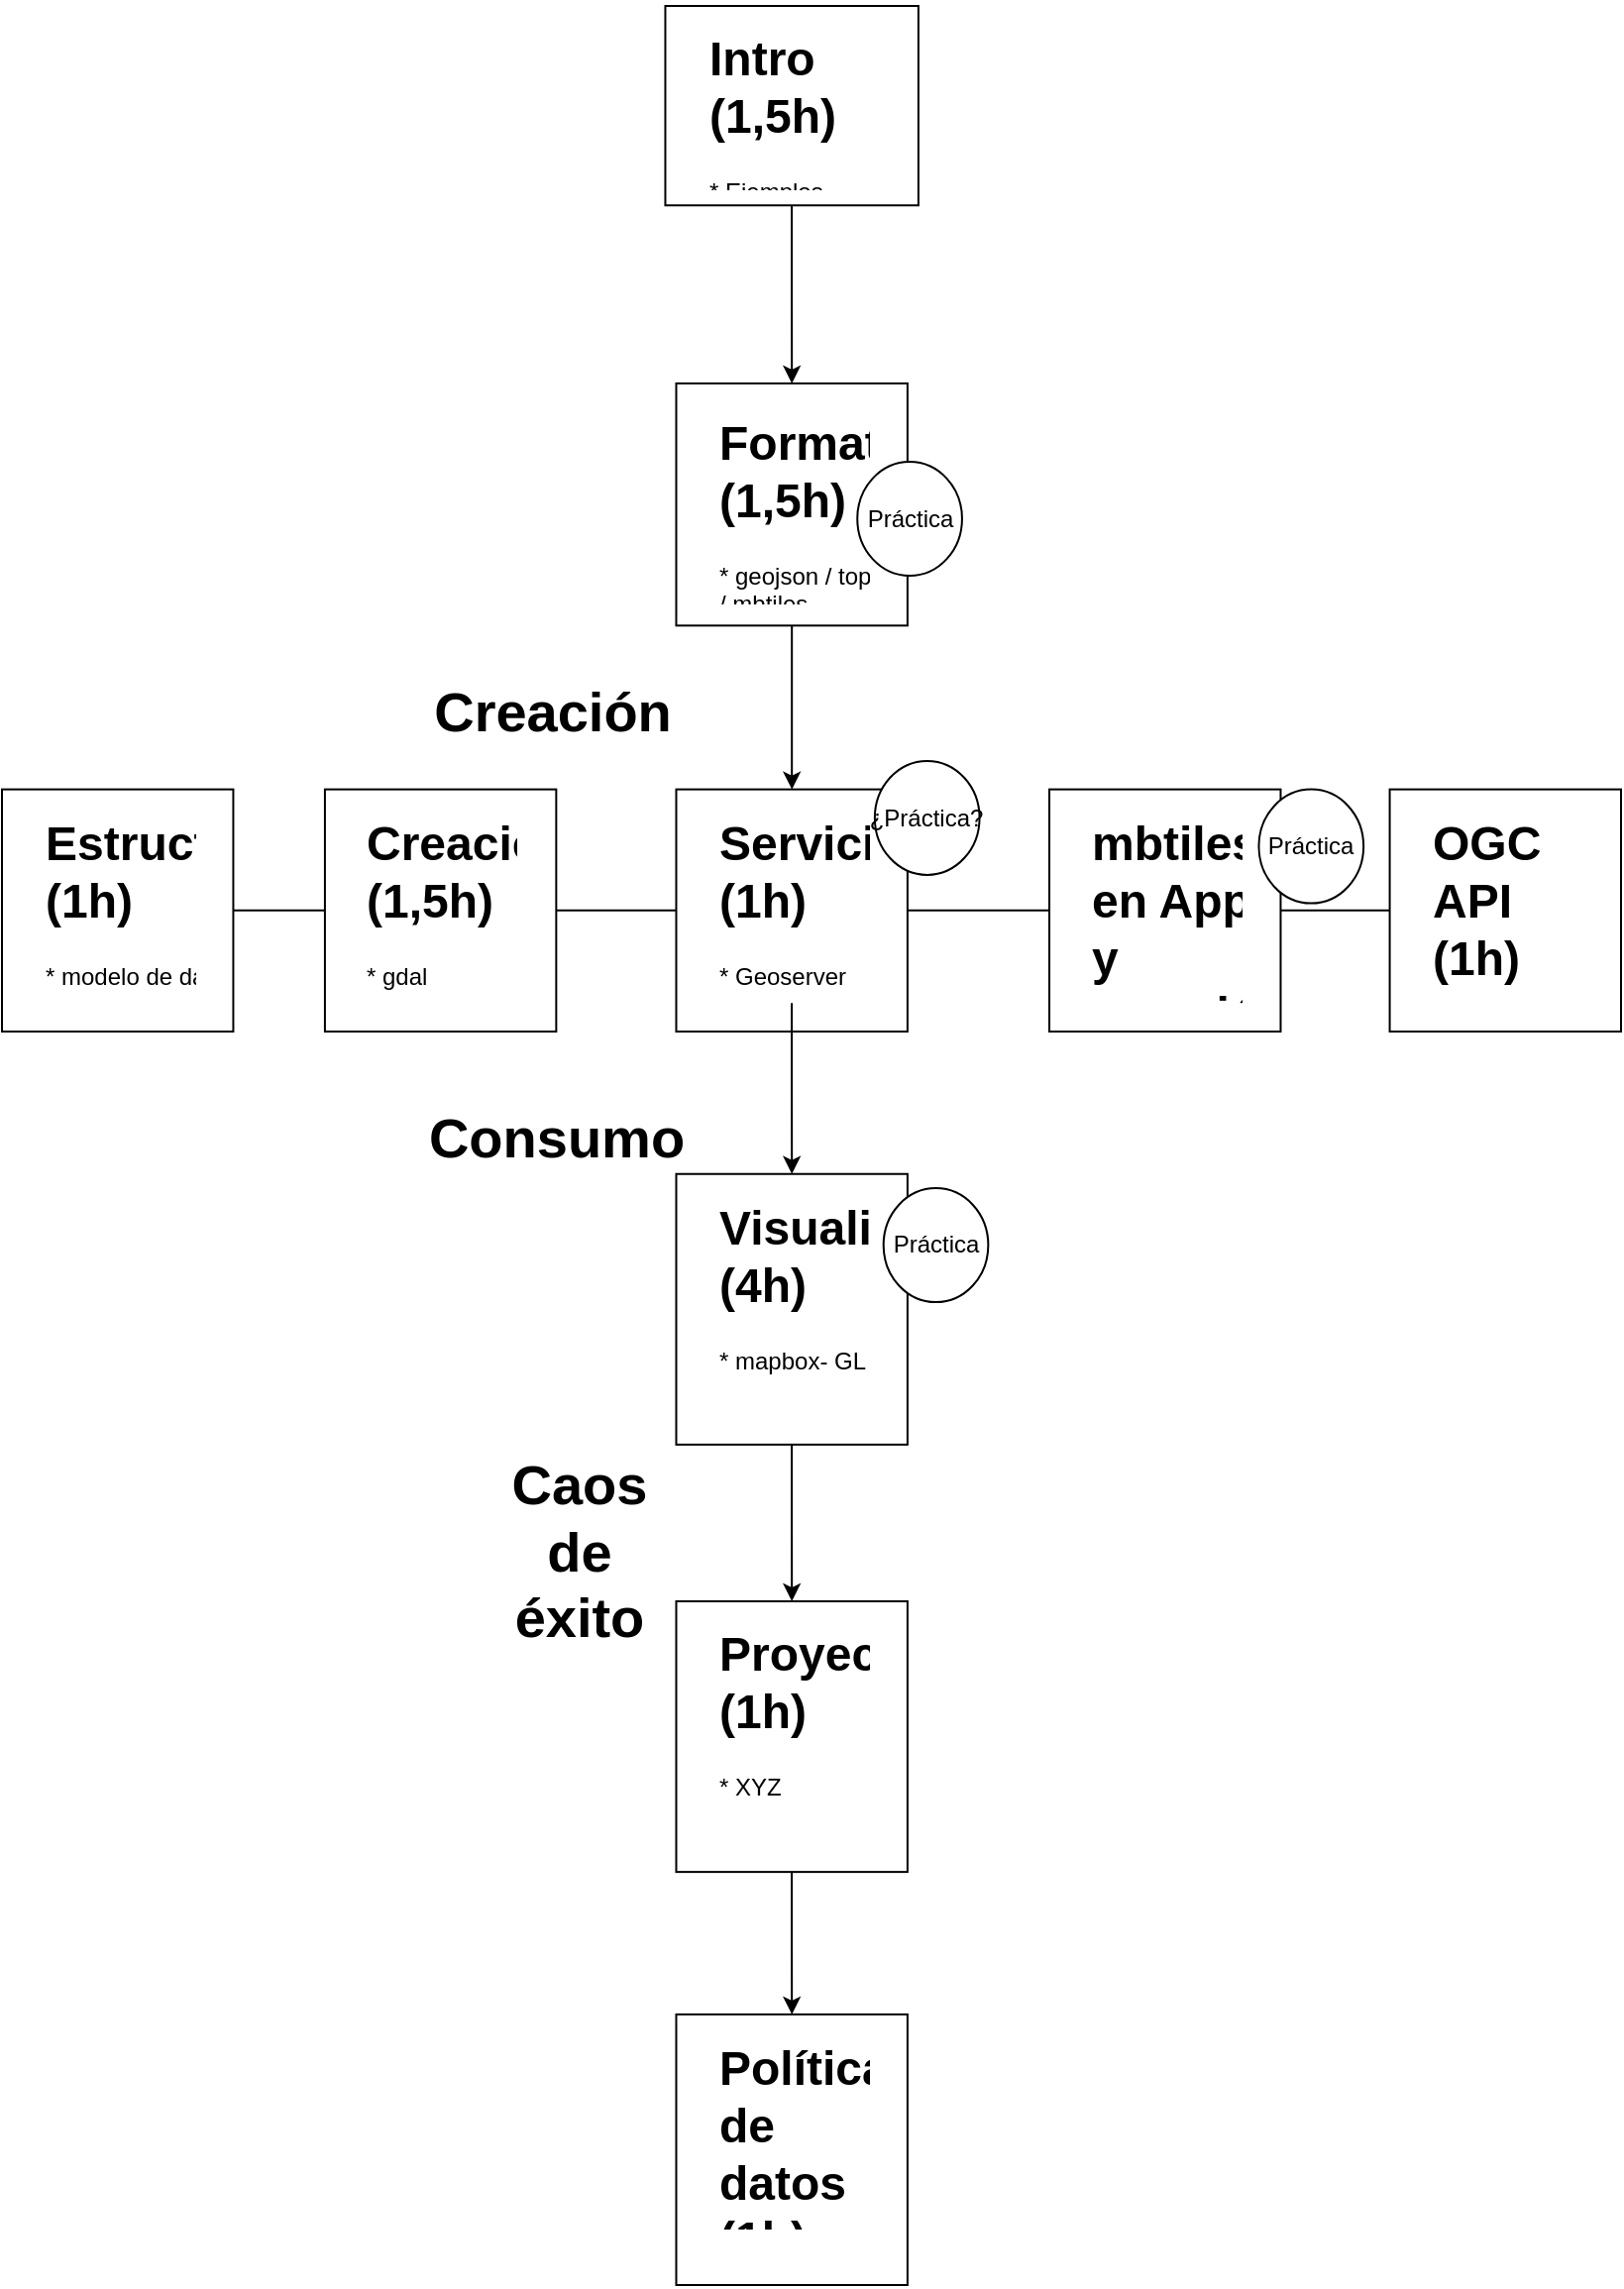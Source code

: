 <mxfile version="15.5.4" type="github">
  <diagram id="Iy78NmgVhlyqYcQx1wdt" name="Page-1">
    <mxGraphModel dx="3197" dy="2492" grid="1" gridSize="10" guides="1" tooltips="1" connect="1" arrows="1" fold="1" page="1" pageScale="1" pageWidth="827" pageHeight="1169" math="0" shadow="0">
      <root>
        <mxCell id="0" />
        <mxCell id="1" parent="0" />
        <mxCell id="BmIJjtoEZFwzUHg4kpTr-44" value="" style="group" vertex="1" connectable="0" parent="1">
          <mxGeometry x="-827" y="-1160" width="817" height="1150" as="geometry" />
        </mxCell>
        <mxCell id="BmIJjtoEZFwzUHg4kpTr-3" value="" style="rounded=0;whiteSpace=wrap;html=1;shadow=0;" vertex="1" parent="BmIJjtoEZFwzUHg4kpTr-44">
          <mxGeometry x="334.728" width="127.725" height="100.625" as="geometry" />
        </mxCell>
        <mxCell id="BmIJjtoEZFwzUHg4kpTr-4" value="&lt;h1&gt;Intro (1,5h)&lt;/h1&gt;&lt;p&gt;* Ejemplos&lt;/p&gt;&lt;p&gt;* Diferencias Raster - Vector&lt;/p&gt;&lt;p&gt;* Diferencias Vectorial - Teselado&lt;/p&gt;" style="text;html=1;strokeColor=none;fillColor=none;spacing=5;spacingTop=-20;whiteSpace=wrap;overflow=hidden;rounded=0;shadow=0;" vertex="1" parent="BmIJjtoEZFwzUHg4kpTr-44">
          <mxGeometry x="352.345" y="7.188" width="83.682" height="86.25" as="geometry" />
        </mxCell>
        <mxCell id="BmIJjtoEZFwzUHg4kpTr-6" value="" style="rounded=0;whiteSpace=wrap;html=1;shadow=0;" vertex="1" parent="BmIJjtoEZFwzUHg4kpTr-44">
          <mxGeometry x="340.233" y="190.469" width="116.714" height="122.188" as="geometry" />
        </mxCell>
        <mxCell id="BmIJjtoEZFwzUHg4kpTr-5" style="edgeStyle=orthogonalEdgeStyle;rounded=0;orthogonalLoop=1;jettySize=auto;html=1;entryX=0.5;entryY=0;entryDx=0;entryDy=0;shadow=0;" edge="1" parent="BmIJjtoEZFwzUHg4kpTr-44" source="BmIJjtoEZFwzUHg4kpTr-3" target="BmIJjtoEZFwzUHg4kpTr-6">
          <mxGeometry relative="1" as="geometry">
            <mxPoint x="398.59" y="172.5" as="targetPoint" />
          </mxGeometry>
        </mxCell>
        <mxCell id="BmIJjtoEZFwzUHg4kpTr-8" style="edgeStyle=orthogonalEdgeStyle;rounded=0;orthogonalLoop=1;jettySize=auto;html=1;entryX=0.5;entryY=0;entryDx=0;entryDy=0;exitX=0.5;exitY=1;exitDx=0;exitDy=0;shadow=0;" edge="1" parent="BmIJjtoEZFwzUHg4kpTr-44" source="BmIJjtoEZFwzUHg4kpTr-6" target="BmIJjtoEZFwzUHg4kpTr-9">
          <mxGeometry relative="1" as="geometry">
            <mxPoint x="398.59" y="388.125" as="targetPoint" />
            <mxPoint x="398.59" y="337.812" as="sourcePoint" />
          </mxGeometry>
        </mxCell>
        <mxCell id="BmIJjtoEZFwzUHg4kpTr-7" value="&lt;h1&gt;Formatos (1,5h)&lt;/h1&gt;&lt;p&gt;* geojson / topojson / mbtiles&lt;br&gt;&lt;/p&gt;&lt;p&gt;* WKT&lt;/p&gt;&lt;p&gt;* MVT&lt;/p&gt;&lt;p&gt;* ¿Raster?&lt;/p&gt;" style="text;html=1;strokeColor=none;fillColor=none;spacing=5;spacingTop=-20;whiteSpace=wrap;overflow=hidden;rounded=0;shadow=0;" vertex="1" parent="BmIJjtoEZFwzUHg4kpTr-44">
          <mxGeometry x="356.749" y="201.25" width="83.682" height="100.625" as="geometry" />
        </mxCell>
        <mxCell id="BmIJjtoEZFwzUHg4kpTr-9" value="" style="rounded=0;whiteSpace=wrap;html=1;shadow=0;" vertex="1" parent="BmIJjtoEZFwzUHg4kpTr-44">
          <mxGeometry x="340.233" y="395.312" width="116.714" height="122.188" as="geometry" />
        </mxCell>
        <mxCell id="BmIJjtoEZFwzUHg4kpTr-10" value="&lt;h1&gt;Servicio (1h)&lt;/h1&gt;&lt;p&gt;* Geoserver&lt;br&gt;&lt;/p&gt;&lt;p&gt;* tileserv GL&lt;/p&gt;&lt;p&gt;* PG&lt;/p&gt;&lt;p&gt;* PG-Tileserv&lt;/p&gt;" style="text;html=1;strokeColor=none;fillColor=none;spacing=5;spacingTop=-20;whiteSpace=wrap;overflow=hidden;rounded=0;shadow=0;" vertex="1" parent="BmIJjtoEZFwzUHg4kpTr-44">
          <mxGeometry x="356.749" y="402.5" width="83.682" height="100.625" as="geometry" />
        </mxCell>
        <mxCell id="BmIJjtoEZFwzUHg4kpTr-11" value="Práctica" style="ellipse;whiteSpace=wrap;html=1;shadow=0;" vertex="1" parent="BmIJjtoEZFwzUHg4kpTr-44">
          <mxGeometry x="431.623" y="230" width="52.852" height="57.5" as="geometry" />
        </mxCell>
        <mxCell id="BmIJjtoEZFwzUHg4kpTr-12" value="" style="rounded=0;whiteSpace=wrap;html=1;shadow=0;" vertex="1" parent="BmIJjtoEZFwzUHg4kpTr-44">
          <mxGeometry y="395.312" width="116.714" height="122.188" as="geometry" />
        </mxCell>
        <mxCell id="BmIJjtoEZFwzUHg4kpTr-13" value="&lt;h1&gt;Estructuración (1h)&lt;/h1&gt;&lt;p&gt;* modelo de datos&lt;br&gt;&lt;/p&gt;&lt;p&gt;&lt;br&gt;&lt;/p&gt;" style="text;html=1;strokeColor=none;fillColor=none;spacing=5;spacingTop=-20;whiteSpace=wrap;overflow=hidden;rounded=0;shadow=0;" vertex="1" parent="BmIJjtoEZFwzUHg4kpTr-44">
          <mxGeometry x="16.516" y="402.5" width="83.682" height="100.625" as="geometry" />
        </mxCell>
        <mxCell id="BmIJjtoEZFwzUHg4kpTr-14" value="" style="rounded=0;whiteSpace=wrap;html=1;shadow=0;" vertex="1" parent="BmIJjtoEZFwzUHg4kpTr-44">
          <mxGeometry x="162.96" y="395.312" width="116.714" height="122.188" as="geometry" />
        </mxCell>
        <mxCell id="BmIJjtoEZFwzUHg4kpTr-15" value="&lt;h1&gt;Creación (1,5h)&lt;/h1&gt;&lt;p&gt;* gdal&lt;br&gt;&lt;/p&gt;&lt;p&gt;* tippecanoe&lt;/p&gt;&lt;p&gt;* Creación al vuelo&lt;/p&gt;&lt;p&gt;&lt;br&gt;&lt;/p&gt;" style="text;html=1;strokeColor=none;fillColor=none;spacing=5;spacingTop=-20;whiteSpace=wrap;overflow=hidden;rounded=0;shadow=0;" vertex="1" parent="BmIJjtoEZFwzUHg4kpTr-44">
          <mxGeometry x="179.476" y="402.5" width="83.682" height="100.625" as="geometry" />
        </mxCell>
        <mxCell id="BmIJjtoEZFwzUHg4kpTr-16" value="¿Práctica?" style="ellipse;whiteSpace=wrap;html=1;shadow=0;" vertex="1" parent="BmIJjtoEZFwzUHg4kpTr-44">
          <mxGeometry x="440.431" y="380.938" width="52.852" height="57.5" as="geometry" />
        </mxCell>
        <mxCell id="BmIJjtoEZFwzUHg4kpTr-17" value="" style="rounded=0;whiteSpace=wrap;html=1;shadow=0;" vertex="1" parent="BmIJjtoEZFwzUHg4kpTr-44">
          <mxGeometry x="528.518" y="395.312" width="116.714" height="122.188" as="geometry" />
        </mxCell>
        <mxCell id="BmIJjtoEZFwzUHg4kpTr-18" value="&lt;h1&gt;mbtiles en App y creación de Sprites (2h)&lt;/h1&gt;&lt;p&gt;&lt;br&gt;&lt;/p&gt;&lt;p&gt;&lt;br&gt;&lt;/p&gt;" style="text;html=1;strokeColor=none;fillColor=none;spacing=5;spacingTop=-20;whiteSpace=wrap;overflow=hidden;rounded=0;shadow=0;" vertex="1" parent="BmIJjtoEZFwzUHg4kpTr-44">
          <mxGeometry x="545.034" y="402.5" width="83.682" height="100.625" as="geometry" />
        </mxCell>
        <mxCell id="BmIJjtoEZFwzUHg4kpTr-19" value="Práctica" style="ellipse;whiteSpace=wrap;html=1;shadow=0;" vertex="1" parent="BmIJjtoEZFwzUHg4kpTr-44">
          <mxGeometry x="634.221" y="395.312" width="52.852" height="57.5" as="geometry" />
        </mxCell>
        <mxCell id="BmIJjtoEZFwzUHg4kpTr-20" value="" style="rounded=0;whiteSpace=wrap;html=1;shadow=0;" vertex="1" parent="BmIJjtoEZFwzUHg4kpTr-44">
          <mxGeometry x="700.286" y="395.312" width="116.714" height="122.188" as="geometry" />
        </mxCell>
        <mxCell id="BmIJjtoEZFwzUHg4kpTr-21" value="&lt;h1&gt;OGC API (1h)&lt;/h1&gt;&lt;p&gt;&lt;br&gt;&lt;/p&gt;&lt;p&gt;* Features&lt;/p&gt;&lt;p&gt;&amp;nbsp;Tiles&lt;/p&gt;" style="text;html=1;strokeColor=none;fillColor=none;spacing=5;spacingTop=-20;whiteSpace=wrap;overflow=hidden;rounded=0;shadow=0;" vertex="1" parent="BmIJjtoEZFwzUHg4kpTr-44">
          <mxGeometry x="716.802" y="402.5" width="83.682" height="100.625" as="geometry" />
        </mxCell>
        <mxCell id="BmIJjtoEZFwzUHg4kpTr-22" value="" style="endArrow=none;html=1;rounded=0;exitX=1;exitY=0.5;exitDx=0;exitDy=0;entryX=0;entryY=0.5;entryDx=0;entryDy=0;shadow=0;" edge="1" parent="BmIJjtoEZFwzUHg4kpTr-44" source="BmIJjtoEZFwzUHg4kpTr-14" target="BmIJjtoEZFwzUHg4kpTr-9">
          <mxGeometry width="50" height="50" relative="1" as="geometry">
            <mxPoint x="339.132" y="424.062" as="sourcePoint" />
            <mxPoint x="361.154" y="388.125" as="targetPoint" />
          </mxGeometry>
        </mxCell>
        <mxCell id="BmIJjtoEZFwzUHg4kpTr-26" value="" style="endArrow=none;html=1;rounded=0;exitX=1;exitY=0.5;exitDx=0;exitDy=0;entryX=0;entryY=0.5;entryDx=0;entryDy=0;shadow=0;" edge="1" parent="BmIJjtoEZFwzUHg4kpTr-44" source="BmIJjtoEZFwzUHg4kpTr-12" target="BmIJjtoEZFwzUHg4kpTr-14">
          <mxGeometry width="50" height="50" relative="1" as="geometry">
            <mxPoint x="339.132" y="424.062" as="sourcePoint" />
            <mxPoint x="361.154" y="388.125" as="targetPoint" />
          </mxGeometry>
        </mxCell>
        <mxCell id="BmIJjtoEZFwzUHg4kpTr-27" value="" style="endArrow=none;html=1;rounded=0;entryX=0;entryY=0.5;entryDx=0;entryDy=0;shadow=0;" edge="1" parent="BmIJjtoEZFwzUHg4kpTr-44" source="BmIJjtoEZFwzUHg4kpTr-9" target="BmIJjtoEZFwzUHg4kpTr-17">
          <mxGeometry width="50" height="50" relative="1" as="geometry">
            <mxPoint x="339.132" y="424.062" as="sourcePoint" />
            <mxPoint x="361.154" y="388.125" as="targetPoint" />
          </mxGeometry>
        </mxCell>
        <mxCell id="BmIJjtoEZFwzUHg4kpTr-28" value="" style="endArrow=none;html=1;rounded=0;entryX=0;entryY=0.5;entryDx=0;entryDy=0;exitX=1;exitY=0.5;exitDx=0;exitDy=0;shadow=0;" edge="1" parent="BmIJjtoEZFwzUHg4kpTr-44" source="BmIJjtoEZFwzUHg4kpTr-17" target="BmIJjtoEZFwzUHg4kpTr-20">
          <mxGeometry width="50" height="50" relative="1" as="geometry">
            <mxPoint x="634.221" y="582.188" as="sourcePoint" />
            <mxPoint x="705.791" y="582.188" as="targetPoint" />
          </mxGeometry>
        </mxCell>
        <mxCell id="BmIJjtoEZFwzUHg4kpTr-30" value="&lt;b&gt;&lt;font style=&quot;font-size: 28px&quot;&gt;Creación&lt;/font&gt;&lt;/b&gt;" style="text;html=1;strokeColor=none;fillColor=none;align=center;verticalAlign=middle;whiteSpace=wrap;rounded=0;shadow=0;" vertex="1" parent="BmIJjtoEZFwzUHg4kpTr-44">
          <mxGeometry x="265.14" y="345" width="26.426" height="21.562" as="geometry" />
        </mxCell>
        <mxCell id="BmIJjtoEZFwzUHg4kpTr-31" value="&lt;b&gt;&lt;font style=&quot;font-size: 28px&quot;&gt;Consumo&lt;/font&gt;&lt;/b&gt;" style="text;html=1;strokeColor=none;fillColor=none;align=center;verticalAlign=middle;whiteSpace=wrap;rounded=0;shadow=0;" vertex="1" parent="BmIJjtoEZFwzUHg4kpTr-44">
          <mxGeometry x="267.342" y="560.625" width="26.426" height="21.562" as="geometry" />
        </mxCell>
        <mxCell id="BmIJjtoEZFwzUHg4kpTr-32" value="" style="rounded=0;whiteSpace=wrap;html=1;shadow=0;" vertex="1" parent="BmIJjtoEZFwzUHg4kpTr-44">
          <mxGeometry x="340.233" y="589.375" width="116.714" height="136.562" as="geometry" />
        </mxCell>
        <mxCell id="BmIJjtoEZFwzUHg4kpTr-35" style="edgeStyle=orthogonalEdgeStyle;rounded=0;orthogonalLoop=1;jettySize=auto;html=1;entryX=0.5;entryY=0;entryDx=0;entryDy=0;fontSize=28;shadow=0;" edge="1" parent="BmIJjtoEZFwzUHg4kpTr-44" source="BmIJjtoEZFwzUHg4kpTr-10" target="BmIJjtoEZFwzUHg4kpTr-32">
          <mxGeometry relative="1" as="geometry" />
        </mxCell>
        <mxCell id="BmIJjtoEZFwzUHg4kpTr-33" value="&lt;h1&gt;Visualizar (4h)&lt;/h1&gt;&lt;p&gt;* mapbox- GL&lt;br&gt;&lt;/p&gt;&lt;p&gt;* Maputnik&lt;/p&gt;&lt;p&gt;* API-CNIG + Debug&lt;/p&gt;&lt;p&gt;* QGIS&lt;/p&gt;" style="text;html=1;strokeColor=none;fillColor=none;spacing=5;spacingTop=-20;whiteSpace=wrap;overflow=hidden;rounded=0;shadow=0;" vertex="1" parent="BmIJjtoEZFwzUHg4kpTr-44">
          <mxGeometry x="356.749" y="596.562" width="83.682" height="100.625" as="geometry" />
        </mxCell>
        <mxCell id="BmIJjtoEZFwzUHg4kpTr-36" value="&lt;b&gt;&lt;font style=&quot;font-size: 28px&quot;&gt;Caos de éxito&lt;/font&gt;&lt;/b&gt;" style="text;html=1;strokeColor=none;fillColor=none;align=center;verticalAlign=middle;whiteSpace=wrap;rounded=0;shadow=0;" vertex="1" parent="BmIJjtoEZFwzUHg4kpTr-44">
          <mxGeometry x="241.356" y="769.062" width="101.299" height="21.562" as="geometry" />
        </mxCell>
        <mxCell id="BmIJjtoEZFwzUHg4kpTr-37" value="" style="rounded=0;whiteSpace=wrap;html=1;shadow=0;" vertex="1" parent="BmIJjtoEZFwzUHg4kpTr-44">
          <mxGeometry x="340.233" y="805" width="116.714" height="136.562" as="geometry" />
        </mxCell>
        <mxCell id="BmIJjtoEZFwzUHg4kpTr-39" style="edgeStyle=orthogonalEdgeStyle;rounded=0;orthogonalLoop=1;jettySize=auto;html=1;entryX=0.5;entryY=0;entryDx=0;entryDy=0;fontSize=28;shadow=0;" edge="1" parent="BmIJjtoEZFwzUHg4kpTr-44" source="BmIJjtoEZFwzUHg4kpTr-32" target="BmIJjtoEZFwzUHg4kpTr-37">
          <mxGeometry relative="1" as="geometry" />
        </mxCell>
        <mxCell id="BmIJjtoEZFwzUHg4kpTr-38" value="&lt;h1&gt;Proyectos (1h)&lt;/h1&gt;&lt;p&gt;* XYZ&lt;/p&gt;&lt;p&gt;* La Rioja&lt;/p&gt;" style="text;html=1;strokeColor=none;fillColor=none;spacing=5;spacingTop=-20;whiteSpace=wrap;overflow=hidden;rounded=0;shadow=0;" vertex="1" parent="BmIJjtoEZFwzUHg4kpTr-44">
          <mxGeometry x="356.749" y="812.188" width="83.682" height="100.625" as="geometry" />
        </mxCell>
        <mxCell id="BmIJjtoEZFwzUHg4kpTr-40" value="" style="rounded=0;whiteSpace=wrap;html=1;shadow=0;" vertex="1" parent="BmIJjtoEZFwzUHg4kpTr-44">
          <mxGeometry x="340.233" y="1013.438" width="116.714" height="136.562" as="geometry" />
        </mxCell>
        <mxCell id="BmIJjtoEZFwzUHg4kpTr-42" style="edgeStyle=orthogonalEdgeStyle;rounded=0;orthogonalLoop=1;jettySize=auto;html=1;entryX=0.5;entryY=0;entryDx=0;entryDy=0;fontSize=28;shadow=0;" edge="1" parent="BmIJjtoEZFwzUHg4kpTr-44" source="BmIJjtoEZFwzUHg4kpTr-37" target="BmIJjtoEZFwzUHg4kpTr-40">
          <mxGeometry relative="1" as="geometry" />
        </mxCell>
        <mxCell id="BmIJjtoEZFwzUHg4kpTr-41" value="&lt;h1&gt;Política de datos (1h)&lt;/h1&gt;" style="text;html=1;strokeColor=none;fillColor=none;spacing=5;spacingTop=-20;whiteSpace=wrap;overflow=hidden;rounded=0;shadow=0;" vertex="1" parent="BmIJjtoEZFwzUHg4kpTr-44">
          <mxGeometry x="356.749" y="1020.625" width="83.682" height="100.625" as="geometry" />
        </mxCell>
        <mxCell id="BmIJjtoEZFwzUHg4kpTr-43" value="Práctica" style="ellipse;whiteSpace=wrap;html=1;shadow=0;" vertex="1" parent="BmIJjtoEZFwzUHg4kpTr-44">
          <mxGeometry x="444.836" y="596.562" width="52.852" height="57.5" as="geometry" />
        </mxCell>
      </root>
    </mxGraphModel>
  </diagram>
</mxfile>
